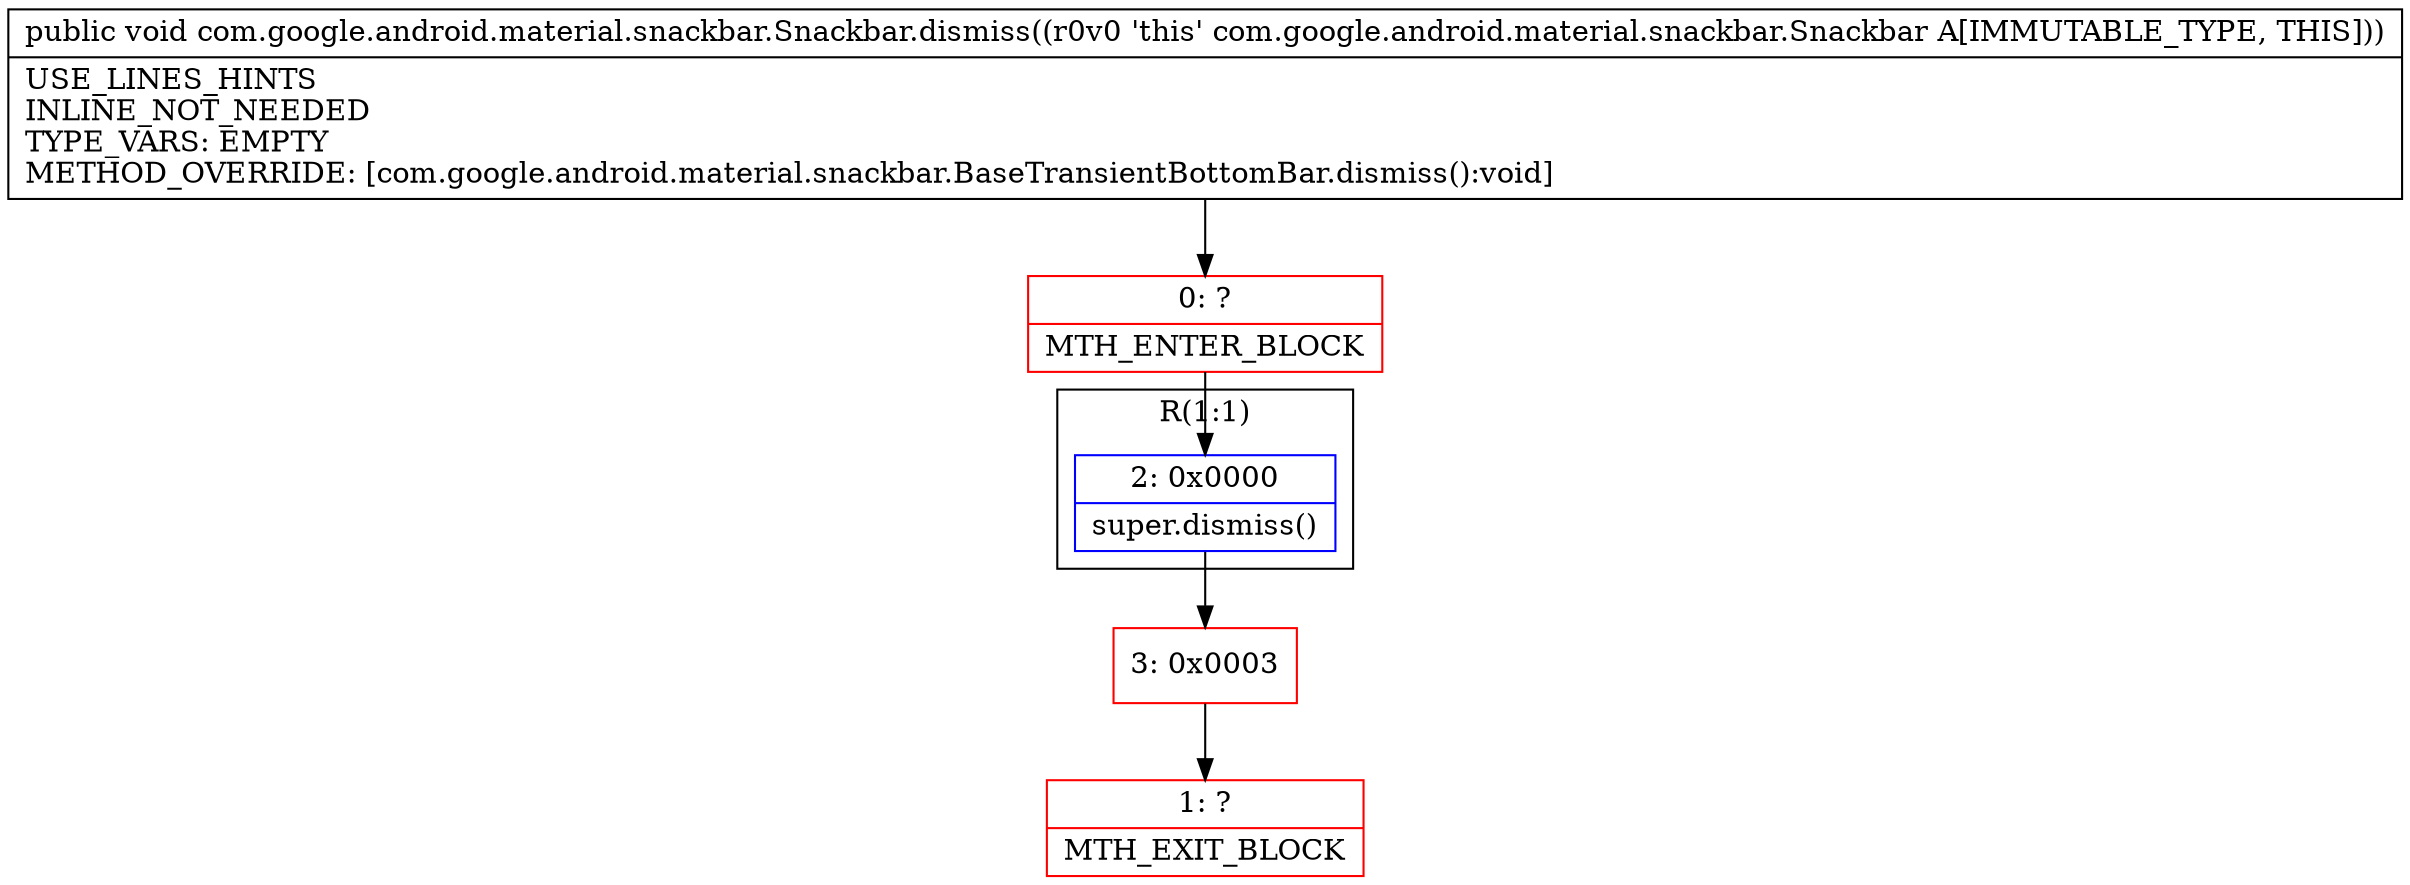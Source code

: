 digraph "CFG forcom.google.android.material.snackbar.Snackbar.dismiss()V" {
subgraph cluster_Region_385205527 {
label = "R(1:1)";
node [shape=record,color=blue];
Node_2 [shape=record,label="{2\:\ 0x0000|super.dismiss()\l}"];
}
Node_0 [shape=record,color=red,label="{0\:\ ?|MTH_ENTER_BLOCK\l}"];
Node_3 [shape=record,color=red,label="{3\:\ 0x0003}"];
Node_1 [shape=record,color=red,label="{1\:\ ?|MTH_EXIT_BLOCK\l}"];
MethodNode[shape=record,label="{public void com.google.android.material.snackbar.Snackbar.dismiss((r0v0 'this' com.google.android.material.snackbar.Snackbar A[IMMUTABLE_TYPE, THIS]))  | USE_LINES_HINTS\lINLINE_NOT_NEEDED\lTYPE_VARS: EMPTY\lMETHOD_OVERRIDE: [com.google.android.material.snackbar.BaseTransientBottomBar.dismiss():void]\l}"];
MethodNode -> Node_0;Node_2 -> Node_3;
Node_0 -> Node_2;
Node_3 -> Node_1;
}

